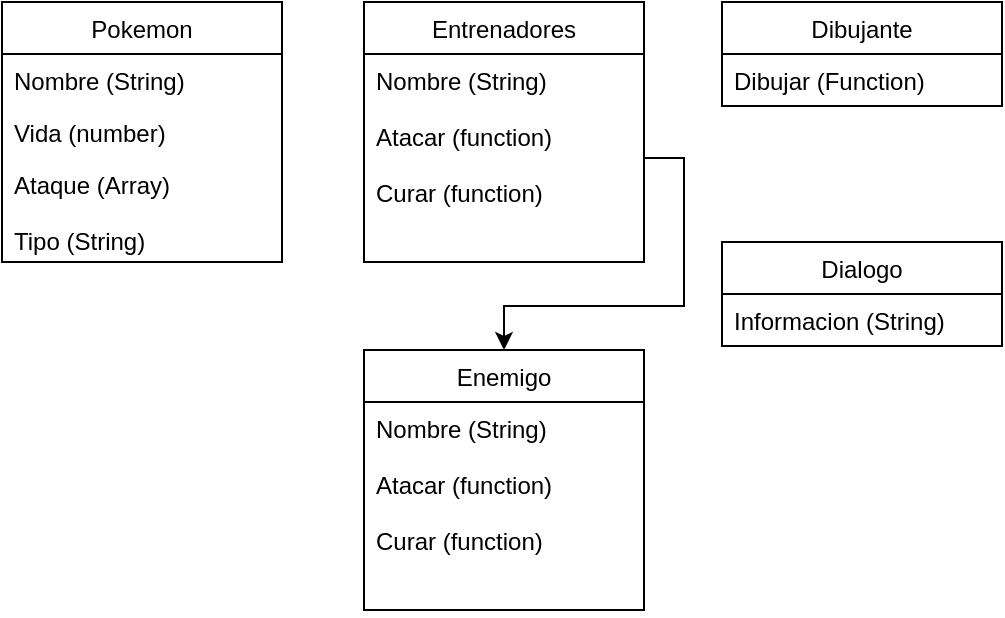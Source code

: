 <mxfile version="12.3.9" type="github" pages="1"><diagram id="bPyTgO3-jBhi7arU4_79" name="Page-1"><mxGraphModel dx="1038" dy="499" grid="1" gridSize="10" guides="1" tooltips="1" connect="1" arrows="1" fold="1" page="1" pageScale="1" pageWidth="827" pageHeight="1169" math="0" shadow="0"><root><mxCell id="0"/><mxCell id="1" parent="0"/><mxCell id="Mw3y5BcwLp-rj1nMH0tM-6" value="Pokemon" style="swimlane;fontStyle=0;childLayout=stackLayout;horizontal=1;startSize=26;fillColor=none;horizontalStack=0;resizeParent=1;resizeParentMax=0;resizeLast=0;collapsible=1;marginBottom=0;" vertex="1" parent="1"><mxGeometry x="30" y="40" width="140" height="130" as="geometry"><mxRectangle x="20" y="180" width="80" height="26" as="alternateBounds"/></mxGeometry></mxCell><mxCell id="Mw3y5BcwLp-rj1nMH0tM-7" value="Nombre (String)" style="text;strokeColor=none;fillColor=none;align=left;verticalAlign=top;spacingLeft=4;spacingRight=4;overflow=hidden;rotatable=0;points=[[0,0.5],[1,0.5]];portConstraint=eastwest;" vertex="1" parent="Mw3y5BcwLp-rj1nMH0tM-6"><mxGeometry y="26" width="140" height="26" as="geometry"/></mxCell><mxCell id="Mw3y5BcwLp-rj1nMH0tM-8" value="Vida (number)" style="text;strokeColor=none;fillColor=none;align=left;verticalAlign=top;spacingLeft=4;spacingRight=4;overflow=hidden;rotatable=0;points=[[0,0.5],[1,0.5]];portConstraint=eastwest;" vertex="1" parent="Mw3y5BcwLp-rj1nMH0tM-6"><mxGeometry y="52" width="140" height="26" as="geometry"/></mxCell><mxCell id="Mw3y5BcwLp-rj1nMH0tM-9" value="Ataque (Array)&#10;&#10;Tipo (String)" style="text;strokeColor=none;fillColor=none;align=left;verticalAlign=top;spacingLeft=4;spacingRight=4;overflow=hidden;rotatable=0;points=[[0,0.5],[1,0.5]];portConstraint=eastwest;" vertex="1" parent="Mw3y5BcwLp-rj1nMH0tM-6"><mxGeometry y="78" width="140" height="52" as="geometry"/></mxCell><mxCell id="Mw3y5BcwLp-rj1nMH0tM-10" value="Entrenadores" style="swimlane;fontStyle=0;childLayout=stackLayout;horizontal=1;startSize=26;fillColor=none;horizontalStack=0;resizeParent=1;resizeParentMax=0;resizeLast=0;collapsible=1;marginBottom=0;" vertex="1" parent="1"><mxGeometry x="211" y="40" width="140" height="130" as="geometry"><mxRectangle x="20" y="180" width="80" height="26" as="alternateBounds"/></mxGeometry></mxCell><mxCell id="Mw3y5BcwLp-rj1nMH0tM-11" value="Nombre (String)&#10;&#10;Atacar (function)&#10;&#10;Curar (function)&#10;&#10;&#10;&#10;&#10;" style="text;strokeColor=none;fillColor=none;align=left;verticalAlign=top;spacingLeft=4;spacingRight=4;overflow=hidden;rotatable=0;points=[[0,0.5],[1,0.5]];portConstraint=eastwest;" vertex="1" parent="Mw3y5BcwLp-rj1nMH0tM-10"><mxGeometry y="26" width="140" height="104" as="geometry"/></mxCell><mxCell id="Mw3y5BcwLp-rj1nMH0tM-15" value="Dibujante" style="swimlane;fontStyle=0;childLayout=stackLayout;horizontal=1;startSize=26;fillColor=none;horizontalStack=0;resizeParent=1;resizeParentMax=0;resizeLast=0;collapsible=1;marginBottom=0;" vertex="1" parent="1"><mxGeometry x="390" y="40" width="140" height="52" as="geometry"><mxRectangle x="20" y="180" width="80" height="26" as="alternateBounds"/></mxGeometry></mxCell><mxCell id="Mw3y5BcwLp-rj1nMH0tM-16" value="Dibujar (Function)" style="text;strokeColor=none;fillColor=none;align=left;verticalAlign=top;spacingLeft=4;spacingRight=4;overflow=hidden;rotatable=0;points=[[0,0.5],[1,0.5]];portConstraint=eastwest;" vertex="1" parent="Mw3y5BcwLp-rj1nMH0tM-15"><mxGeometry y="26" width="140" height="26" as="geometry"/></mxCell><mxCell id="Mw3y5BcwLp-rj1nMH0tM-27" value="Enemigo" style="swimlane;fontStyle=0;childLayout=stackLayout;horizontal=1;startSize=26;fillColor=none;horizontalStack=0;resizeParent=1;resizeParentMax=0;resizeLast=0;collapsible=1;marginBottom=0;" vertex="1" parent="1"><mxGeometry x="211" y="214" width="140" height="130" as="geometry"><mxRectangle x="20" y="180" width="80" height="26" as="alternateBounds"/></mxGeometry></mxCell><mxCell id="Mw3y5BcwLp-rj1nMH0tM-28" value="Nombre (String)&#10;&#10;Atacar (function)&#10;&#10;Curar (function)&#10;&#10;&#10;&#10;&#10;" style="text;strokeColor=none;fillColor=none;align=left;verticalAlign=top;spacingLeft=4;spacingRight=4;overflow=hidden;rotatable=0;points=[[0,0.5],[1,0.5]];portConstraint=eastwest;" vertex="1" parent="Mw3y5BcwLp-rj1nMH0tM-27"><mxGeometry y="26" width="140" height="104" as="geometry"/></mxCell><mxCell id="Mw3y5BcwLp-rj1nMH0tM-29" style="edgeStyle=orthogonalEdgeStyle;rounded=0;orthogonalLoop=1;jettySize=auto;html=1;exitX=1;exitY=0.5;exitDx=0;exitDy=0;" edge="1" parent="1" source="Mw3y5BcwLp-rj1nMH0tM-11" target="Mw3y5BcwLp-rj1nMH0tM-27"><mxGeometry relative="1" as="geometry"/></mxCell><mxCell id="Mw3y5BcwLp-rj1nMH0tM-31" value="Dialogo" style="swimlane;fontStyle=0;childLayout=stackLayout;horizontal=1;startSize=26;fillColor=none;horizontalStack=0;resizeParent=1;resizeParentMax=0;resizeLast=0;collapsible=1;marginBottom=0;" vertex="1" parent="1"><mxGeometry x="390" y="160" width="140" height="52" as="geometry"/></mxCell><mxCell id="Mw3y5BcwLp-rj1nMH0tM-33" value="Informacion (String)" style="text;strokeColor=none;fillColor=none;align=left;verticalAlign=top;spacingLeft=4;spacingRight=4;overflow=hidden;rotatable=0;points=[[0,0.5],[1,0.5]];portConstraint=eastwest;" vertex="1" parent="Mw3y5BcwLp-rj1nMH0tM-31"><mxGeometry y="26" width="140" height="26" as="geometry"/></mxCell></root></mxGraphModel></diagram></mxfile>